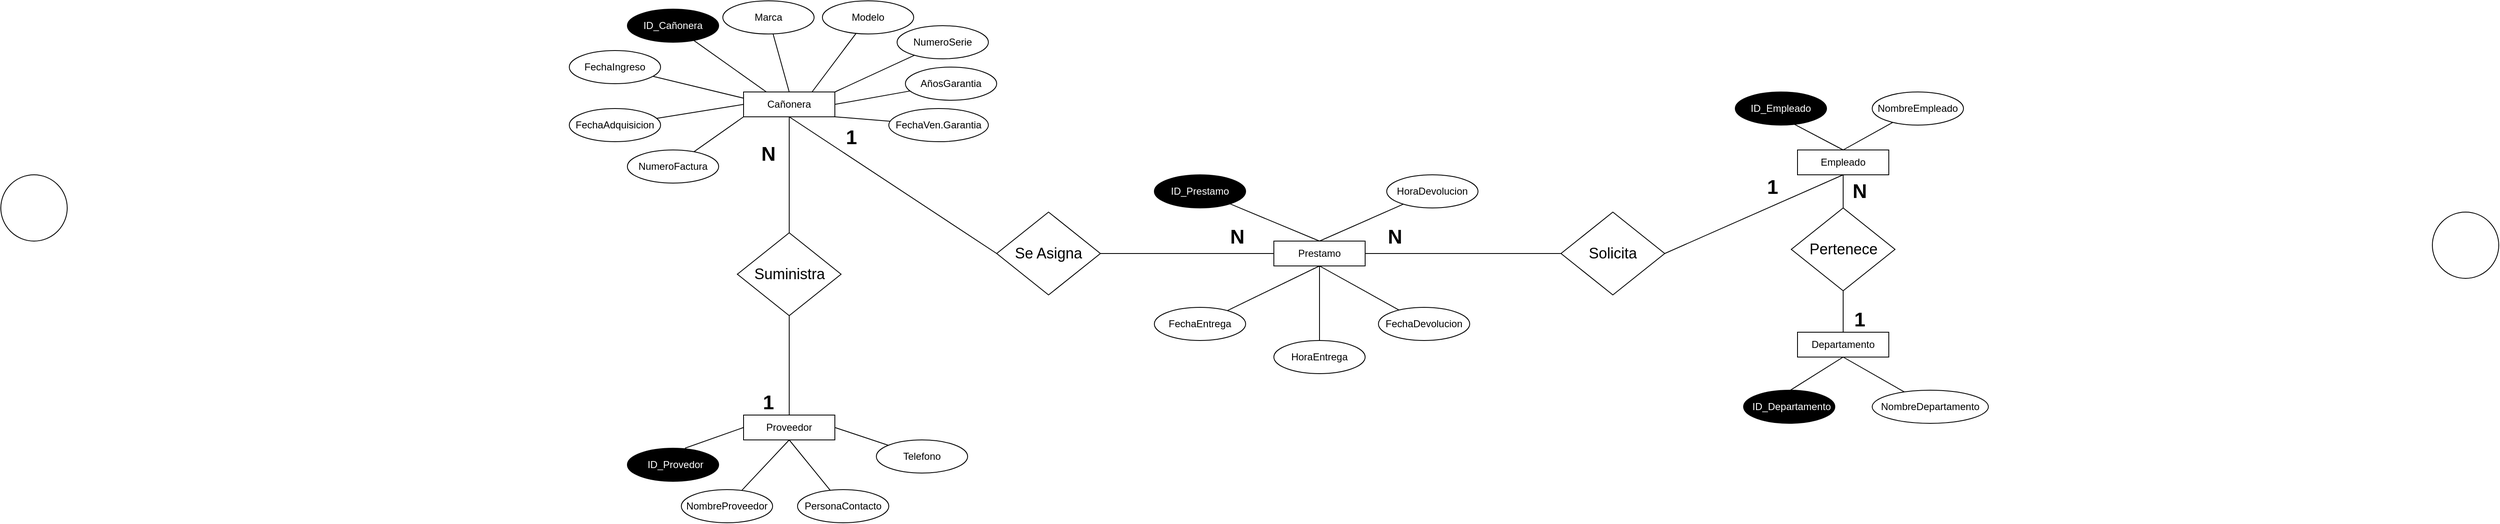 <mxfile version="27.1.6">
  <diagram name="Page-1" id="thIx2Bidanj1URyvq0U2">
    <mxGraphModel dx="3291" dy="1779" grid="1" gridSize="10" guides="1" tooltips="1" connect="1" arrows="1" fold="1" page="1" pageScale="1" pageWidth="1169" pageHeight="827" math="0" shadow="0">
      <root>
        <mxCell id="0" />
        <mxCell id="1" parent="0" />
        <mxCell id="W1DeukIEpkoUZqYTL6wW-74" style="rounded=0;orthogonalLoop=1;jettySize=auto;html=1;entryX=0.5;entryY=0;entryDx=0;entryDy=0;startArrow=none;endArrow=none;" edge="1" parent="1" source="W1DeukIEpkoUZqYTL6wW-1" target="W1DeukIEpkoUZqYTL6wW-73">
          <mxGeometry relative="1" as="geometry" />
        </mxCell>
        <mxCell id="W1DeukIEpkoUZqYTL6wW-105" style="rounded=0;orthogonalLoop=1;jettySize=auto;html=1;entryX=0;entryY=0.5;entryDx=0;entryDy=0;startArrow=none;endArrow=none;" edge="1" parent="1" target="W1DeukIEpkoUZqYTL6wW-94">
          <mxGeometry relative="1" as="geometry">
            <mxPoint x="170" y="20" as="sourcePoint" />
          </mxGeometry>
        </mxCell>
        <mxCell id="W1DeukIEpkoUZqYTL6wW-1" value="Cañonera" style="rounded=0;whiteSpace=wrap;html=1;" vertex="1" parent="1">
          <mxGeometry x="115" y="-10" width="110" height="30" as="geometry" />
        </mxCell>
        <mxCell id="W1DeukIEpkoUZqYTL6wW-104" style="rounded=0;orthogonalLoop=1;jettySize=auto;html=1;entryX=0;entryY=0.5;entryDx=0;entryDy=0;startArrow=none;endArrow=none;" edge="1" parent="1" source="W1DeukIEpkoUZqYTL6wW-4" target="W1DeukIEpkoUZqYTL6wW-95">
          <mxGeometry relative="1" as="geometry" />
        </mxCell>
        <mxCell id="W1DeukIEpkoUZqYTL6wW-4" value="Prestamo" style="rounded=0;whiteSpace=wrap;html=1;" vertex="1" parent="1">
          <mxGeometry x="754" y="170" width="110" height="30" as="geometry" />
        </mxCell>
        <mxCell id="W1DeukIEpkoUZqYTL6wW-92" style="rounded=0;orthogonalLoop=1;jettySize=auto;html=1;entryX=0.5;entryY=0;entryDx=0;entryDy=0;startArrow=none;endArrow=none;" edge="1" parent="1" source="W1DeukIEpkoUZqYTL6wW-7" target="W1DeukIEpkoUZqYTL6wW-91">
          <mxGeometry relative="1" as="geometry" />
        </mxCell>
        <mxCell id="W1DeukIEpkoUZqYTL6wW-103" style="rounded=0;orthogonalLoop=1;jettySize=auto;html=1;entryX=1;entryY=0.5;entryDx=0;entryDy=0;startArrow=none;endArrow=none;exitX=0.5;exitY=1;exitDx=0;exitDy=0;" edge="1" parent="1" source="W1DeukIEpkoUZqYTL6wW-7" target="W1DeukIEpkoUZqYTL6wW-95">
          <mxGeometry relative="1" as="geometry" />
        </mxCell>
        <mxCell id="W1DeukIEpkoUZqYTL6wW-7" value="Empleado" style="rounded=0;whiteSpace=wrap;html=1;" vertex="1" parent="1">
          <mxGeometry x="1385" y="60" width="110" height="30" as="geometry" />
        </mxCell>
        <mxCell id="W1DeukIEpkoUZqYTL6wW-75" style="rounded=0;orthogonalLoop=1;jettySize=auto;html=1;entryX=0.5;entryY=0;entryDx=0;entryDy=0;startArrow=none;endArrow=none;" edge="1" parent="1" source="W1DeukIEpkoUZqYTL6wW-8" target="W1DeukIEpkoUZqYTL6wW-73">
          <mxGeometry relative="1" as="geometry" />
        </mxCell>
        <mxCell id="W1DeukIEpkoUZqYTL6wW-8" value="Proveedor" style="rounded=0;whiteSpace=wrap;html=1;" vertex="1" parent="1">
          <mxGeometry x="115" y="380" width="110" height="30" as="geometry" />
        </mxCell>
        <mxCell id="W1DeukIEpkoUZqYTL6wW-93" style="rounded=0;orthogonalLoop=1;jettySize=auto;html=1;entryX=0.5;entryY=0;entryDx=0;entryDy=0;startArrow=none;endArrow=none;" edge="1" parent="1" source="W1DeukIEpkoUZqYTL6wW-9" target="W1DeukIEpkoUZqYTL6wW-91">
          <mxGeometry relative="1" as="geometry" />
        </mxCell>
        <mxCell id="W1DeukIEpkoUZqYTL6wW-9" value="Departamento" style="rounded=0;whiteSpace=wrap;html=1;" vertex="1" parent="1">
          <mxGeometry x="1385" y="280" width="110" height="30" as="geometry" />
        </mxCell>
        <mxCell id="W1DeukIEpkoUZqYTL6wW-60" style="rounded=0;orthogonalLoop=1;jettySize=auto;html=1;entryX=0.25;entryY=0;entryDx=0;entryDy=0;startArrow=none;endArrow=none;" edge="1" parent="1" source="W1DeukIEpkoUZqYTL6wW-13" target="W1DeukIEpkoUZqYTL6wW-1">
          <mxGeometry relative="1" as="geometry" />
        </mxCell>
        <mxCell id="W1DeukIEpkoUZqYTL6wW-13" value="" style="ellipse;whiteSpace=wrap;html=1;fillColor=#000000;" vertex="1" parent="1">
          <mxGeometry x="-25" y="-110" width="110" height="40" as="geometry" />
        </mxCell>
        <mxCell id="W1DeukIEpkoUZqYTL6wW-64" style="rounded=0;orthogonalLoop=1;jettySize=auto;html=1;entryX=0.75;entryY=0;entryDx=0;entryDy=0;startArrow=none;endArrow=none;" edge="1" parent="1" source="W1DeukIEpkoUZqYTL6wW-15" target="W1DeukIEpkoUZqYTL6wW-1">
          <mxGeometry relative="1" as="geometry" />
        </mxCell>
        <mxCell id="W1DeukIEpkoUZqYTL6wW-15" value="Modelo" style="ellipse;whiteSpace=wrap;html=1;" vertex="1" parent="1">
          <mxGeometry x="210" y="-120" width="110" height="40" as="geometry" />
        </mxCell>
        <mxCell id="W1DeukIEpkoUZqYTL6wW-68" style="rounded=0;orthogonalLoop=1;jettySize=auto;html=1;entryX=0;entryY=0.25;entryDx=0;entryDy=0;startArrow=none;endArrow=none;" edge="1" parent="1" source="W1DeukIEpkoUZqYTL6wW-16" target="W1DeukIEpkoUZqYTL6wW-1">
          <mxGeometry relative="1" as="geometry" />
        </mxCell>
        <mxCell id="W1DeukIEpkoUZqYTL6wW-16" value="FechaIngreso" style="ellipse;whiteSpace=wrap;html=1;" vertex="1" parent="1">
          <mxGeometry x="-95" y="-60" width="110" height="40" as="geometry" />
        </mxCell>
        <mxCell id="W1DeukIEpkoUZqYTL6wW-63" style="rounded=0;orthogonalLoop=1;jettySize=auto;html=1;entryX=0.5;entryY=0;entryDx=0;entryDy=0;startArrow=none;endArrow=none;" edge="1" parent="1" source="W1DeukIEpkoUZqYTL6wW-17" target="W1DeukIEpkoUZqYTL6wW-1">
          <mxGeometry relative="1" as="geometry" />
        </mxCell>
        <mxCell id="W1DeukIEpkoUZqYTL6wW-17" value="Marca" style="ellipse;whiteSpace=wrap;html=1;" vertex="1" parent="1">
          <mxGeometry x="90" y="-120" width="110" height="40" as="geometry" />
        </mxCell>
        <mxCell id="W1DeukIEpkoUZqYTL6wW-65" style="rounded=0;orthogonalLoop=1;jettySize=auto;html=1;entryX=1;entryY=0;entryDx=0;entryDy=0;startArrow=none;endArrow=none;" edge="1" parent="1" source="W1DeukIEpkoUZqYTL6wW-18" target="W1DeukIEpkoUZqYTL6wW-1">
          <mxGeometry relative="1" as="geometry" />
        </mxCell>
        <mxCell id="W1DeukIEpkoUZqYTL6wW-18" value="NumeroSerie" style="ellipse;whiteSpace=wrap;html=1;" vertex="1" parent="1">
          <mxGeometry x="300" y="-90" width="110" height="40" as="geometry" />
        </mxCell>
        <mxCell id="W1DeukIEpkoUZqYTL6wW-69" style="rounded=0;orthogonalLoop=1;jettySize=auto;html=1;startArrow=none;endArrow=none;entryX=0;entryY=0.5;entryDx=0;entryDy=0;" edge="1" parent="1" source="W1DeukIEpkoUZqYTL6wW-19" target="W1DeukIEpkoUZqYTL6wW-1">
          <mxGeometry relative="1" as="geometry">
            <mxPoint x="120" as="targetPoint" />
          </mxGeometry>
        </mxCell>
        <mxCell id="W1DeukIEpkoUZqYTL6wW-19" value="FechaAdquisicion" style="ellipse;whiteSpace=wrap;html=1;" vertex="1" parent="1">
          <mxGeometry x="-95" y="10" width="110" height="40" as="geometry" />
        </mxCell>
        <mxCell id="W1DeukIEpkoUZqYTL6wW-66" style="rounded=0;orthogonalLoop=1;jettySize=auto;html=1;entryX=1;entryY=0.5;entryDx=0;entryDy=0;startArrow=none;endArrow=none;" edge="1" parent="1" source="W1DeukIEpkoUZqYTL6wW-20" target="W1DeukIEpkoUZqYTL6wW-1">
          <mxGeometry relative="1" as="geometry" />
        </mxCell>
        <mxCell id="W1DeukIEpkoUZqYTL6wW-20" value="AñosGarantia" style="ellipse;whiteSpace=wrap;html=1;" vertex="1" parent="1">
          <mxGeometry x="310" y="-40" width="110" height="40" as="geometry" />
        </mxCell>
        <mxCell id="W1DeukIEpkoUZqYTL6wW-70" style="rounded=0;orthogonalLoop=1;jettySize=auto;html=1;startArrow=none;endArrow=none;entryX=0;entryY=1;entryDx=0;entryDy=0;" edge="1" parent="1" source="W1DeukIEpkoUZqYTL6wW-21" target="W1DeukIEpkoUZqYTL6wW-1">
          <mxGeometry relative="1" as="geometry">
            <mxPoint x="120" y="30" as="targetPoint" />
          </mxGeometry>
        </mxCell>
        <mxCell id="W1DeukIEpkoUZqYTL6wW-21" value="NumeroFactura" style="ellipse;whiteSpace=wrap;html=1;" vertex="1" parent="1">
          <mxGeometry x="-25" y="60" width="110" height="40" as="geometry" />
        </mxCell>
        <mxCell id="W1DeukIEpkoUZqYTL6wW-22" value="FechaVen.Garantia" style="ellipse;whiteSpace=wrap;html=1;" vertex="1" parent="1">
          <mxGeometry x="290" y="10" width="120" height="40" as="geometry" />
        </mxCell>
        <mxCell id="W1DeukIEpkoUZqYTL6wW-101" style="rounded=0;orthogonalLoop=1;jettySize=auto;html=1;startArrow=none;endArrow=none;" edge="1" parent="1" source="W1DeukIEpkoUZqYTL6wW-23" target="W1DeukIEpkoUZqYTL6wW-4">
          <mxGeometry relative="1" as="geometry">
            <mxPoint x="809" y="210" as="targetPoint" />
          </mxGeometry>
        </mxCell>
        <mxCell id="W1DeukIEpkoUZqYTL6wW-23" value="HoraEntrega" style="ellipse;whiteSpace=wrap;html=1;" vertex="1" parent="1">
          <mxGeometry x="754" y="290" width="110" height="40" as="geometry" />
        </mxCell>
        <mxCell id="W1DeukIEpkoUZqYTL6wW-87" style="rounded=0;orthogonalLoop=1;jettySize=auto;html=1;entryX=0.5;entryY=0;entryDx=0;entryDy=0;startArrow=none;endArrow=none;" edge="1" parent="1" target="W1DeukIEpkoUZqYTL6wW-7">
          <mxGeometry relative="1" as="geometry">
            <mxPoint x="1376.317" y="26.441" as="sourcePoint" />
          </mxGeometry>
        </mxCell>
        <mxCell id="W1DeukIEpkoUZqYTL6wW-25" value="NombreEmpleado" style="ellipse;whiteSpace=wrap;html=1;" vertex="1" parent="1">
          <mxGeometry x="1475" y="-10" width="110" height="40" as="geometry" />
        </mxCell>
        <mxCell id="W1DeukIEpkoUZqYTL6wW-90" style="rounded=0;orthogonalLoop=1;jettySize=auto;html=1;startArrow=none;endArrow=none;entryX=0.5;entryY=1;entryDx=0;entryDy=0;" edge="1" parent="1" source="W1DeukIEpkoUZqYTL6wW-28" target="W1DeukIEpkoUZqYTL6wW-9">
          <mxGeometry relative="1" as="geometry">
            <mxPoint x="1435" y="310" as="targetPoint" />
          </mxGeometry>
        </mxCell>
        <mxCell id="W1DeukIEpkoUZqYTL6wW-28" value="NombreDepartamento" style="ellipse;whiteSpace=wrap;html=1;" vertex="1" parent="1">
          <mxGeometry x="1475" y="350" width="140" height="40" as="geometry" />
        </mxCell>
        <mxCell id="W1DeukIEpkoUZqYTL6wW-80" style="rounded=0;orthogonalLoop=1;jettySize=auto;html=1;entryX=0.5;entryY=1;entryDx=0;entryDy=0;startArrow=none;endArrow=none;" edge="1" parent="1" source="W1DeukIEpkoUZqYTL6wW-30" target="W1DeukIEpkoUZqYTL6wW-8">
          <mxGeometry relative="1" as="geometry" />
        </mxCell>
        <mxCell id="W1DeukIEpkoUZqYTL6wW-30" value="NombreProveedor" style="ellipse;whiteSpace=wrap;html=1;" vertex="1" parent="1">
          <mxGeometry x="40" y="470" width="110" height="40" as="geometry" />
        </mxCell>
        <mxCell id="W1DeukIEpkoUZqYTL6wW-84" style="rounded=0;orthogonalLoop=1;jettySize=auto;html=1;startArrow=none;endArrow=none;entryX=1;entryY=0.5;entryDx=0;entryDy=0;" edge="1" parent="1" source="W1DeukIEpkoUZqYTL6wW-31" target="W1DeukIEpkoUZqYTL6wW-8">
          <mxGeometry relative="1" as="geometry">
            <mxPoint x="220" y="395" as="targetPoint" />
          </mxGeometry>
        </mxCell>
        <mxCell id="W1DeukIEpkoUZqYTL6wW-31" value="Telefono" style="ellipse;whiteSpace=wrap;html=1;" vertex="1" parent="1">
          <mxGeometry x="275" y="410" width="110" height="40" as="geometry" />
        </mxCell>
        <mxCell id="W1DeukIEpkoUZqYTL6wW-81" style="rounded=0;orthogonalLoop=1;jettySize=auto;html=1;entryX=0.5;entryY=1;entryDx=0;entryDy=0;startArrow=none;endArrow=none;" edge="1" parent="1" source="W1DeukIEpkoUZqYTL6wW-32" target="W1DeukIEpkoUZqYTL6wW-8">
          <mxGeometry relative="1" as="geometry" />
        </mxCell>
        <mxCell id="W1DeukIEpkoUZqYTL6wW-32" value="PersonaContacto" style="ellipse;whiteSpace=wrap;html=1;" vertex="1" parent="1">
          <mxGeometry x="180" y="470" width="110" height="40" as="geometry" />
        </mxCell>
        <mxCell id="W1DeukIEpkoUZqYTL6wW-102" style="rounded=0;orthogonalLoop=1;jettySize=auto;html=1;entryX=0.5;entryY=1;entryDx=0;entryDy=0;startArrow=none;endArrow=none;" edge="1" parent="1" source="W1DeukIEpkoUZqYTL6wW-33" target="W1DeukIEpkoUZqYTL6wW-4">
          <mxGeometry relative="1" as="geometry" />
        </mxCell>
        <mxCell id="W1DeukIEpkoUZqYTL6wW-33" value="FechaDevolucion" style="ellipse;whiteSpace=wrap;html=1;" vertex="1" parent="1">
          <mxGeometry x="880" y="250" width="110" height="40" as="geometry" />
        </mxCell>
        <mxCell id="W1DeukIEpkoUZqYTL6wW-96" style="rounded=0;orthogonalLoop=1;jettySize=auto;html=1;entryX=0.5;entryY=0;entryDx=0;entryDy=0;startArrow=none;endArrow=none;" edge="1" parent="1" source="W1DeukIEpkoUZqYTL6wW-34" target="W1DeukIEpkoUZqYTL6wW-4">
          <mxGeometry relative="1" as="geometry" />
        </mxCell>
        <mxCell id="W1DeukIEpkoUZqYTL6wW-34" value="" style="ellipse;whiteSpace=wrap;html=1;fillColor=#000000;" vertex="1" parent="1">
          <mxGeometry x="610" y="90" width="110" height="40" as="geometry" />
        </mxCell>
        <mxCell id="W1DeukIEpkoUZqYTL6wW-98" style="rounded=0;orthogonalLoop=1;jettySize=auto;html=1;entryX=0.5;entryY=1;entryDx=0;entryDy=0;startArrow=none;endArrow=none;" edge="1" parent="1" source="W1DeukIEpkoUZqYTL6wW-35" target="W1DeukIEpkoUZqYTL6wW-4">
          <mxGeometry relative="1" as="geometry" />
        </mxCell>
        <mxCell id="W1DeukIEpkoUZqYTL6wW-35" value="FechaEntrega" style="ellipse;whiteSpace=wrap;html=1;" vertex="1" parent="1">
          <mxGeometry x="610" y="250" width="110" height="40" as="geometry" />
        </mxCell>
        <mxCell id="W1DeukIEpkoUZqYTL6wW-97" style="rounded=0;orthogonalLoop=1;jettySize=auto;html=1;entryX=0.5;entryY=0;entryDx=0;entryDy=0;startArrow=none;endArrow=none;" edge="1" parent="1" source="W1DeukIEpkoUZqYTL6wW-36" target="W1DeukIEpkoUZqYTL6wW-4">
          <mxGeometry relative="1" as="geometry" />
        </mxCell>
        <mxCell id="W1DeukIEpkoUZqYTL6wW-36" value="HoraDevolucion" style="ellipse;whiteSpace=wrap;html=1;" vertex="1" parent="1">
          <mxGeometry x="890" y="90" width="110" height="40" as="geometry" />
        </mxCell>
        <mxCell id="W1DeukIEpkoUZqYTL6wW-67" style="rounded=0;orthogonalLoop=1;jettySize=auto;html=1;startArrow=none;endArrow=none;entryX=1;entryY=1;entryDx=0;entryDy=0;" edge="1" parent="1" source="W1DeukIEpkoUZqYTL6wW-22" target="W1DeukIEpkoUZqYTL6wW-1">
          <mxGeometry relative="1" as="geometry">
            <mxPoint x="230" y="30" as="targetPoint" />
          </mxGeometry>
        </mxCell>
        <mxCell id="W1DeukIEpkoUZqYTL6wW-73" value="&lt;font style=&quot;font-size: 18px;&quot;&gt;Suministra&lt;/font&gt;" style="rhombus;whiteSpace=wrap;html=1;" vertex="1" parent="1">
          <mxGeometry x="107.5" y="160" width="125" height="100" as="geometry" />
        </mxCell>
        <mxCell id="W1DeukIEpkoUZqYTL6wW-79" style="rounded=0;orthogonalLoop=1;jettySize=auto;html=1;entryX=0;entryY=0.5;entryDx=0;entryDy=0;startArrow=none;endArrow=none;" edge="1" parent="1" target="W1DeukIEpkoUZqYTL6wW-8">
          <mxGeometry relative="1" as="geometry">
            <mxPoint x="44.364" y="420.032" as="sourcePoint" />
          </mxGeometry>
        </mxCell>
        <mxCell id="W1DeukIEpkoUZqYTL6wW-88" style="rounded=0;orthogonalLoop=1;jettySize=auto;html=1;entryX=0.5;entryY=0;entryDx=0;entryDy=0;startArrow=none;endArrow=none;" edge="1" parent="1" source="W1DeukIEpkoUZqYTL6wW-25" target="W1DeukIEpkoUZqYTL6wW-7">
          <mxGeometry relative="1" as="geometry" />
        </mxCell>
        <mxCell id="W1DeukIEpkoUZqYTL6wW-89" style="rounded=0;orthogonalLoop=1;jettySize=auto;html=1;entryX=0.5;entryY=1;entryDx=0;entryDy=0;startArrow=none;endArrow=none;" edge="1" parent="1" target="W1DeukIEpkoUZqYTL6wW-9">
          <mxGeometry relative="1" as="geometry">
            <mxPoint x="1372.251" y="352.628" as="sourcePoint" />
          </mxGeometry>
        </mxCell>
        <mxCell id="W1DeukIEpkoUZqYTL6wW-91" value="&lt;font style=&quot;font-size: 18px;&quot;&gt;Pertenece&lt;/font&gt;" style="rhombus;whiteSpace=wrap;html=1;" vertex="1" parent="1">
          <mxGeometry x="1377.5" y="130" width="125" height="100" as="geometry" />
        </mxCell>
        <mxCell id="W1DeukIEpkoUZqYTL6wW-106" style="rounded=0;orthogonalLoop=1;jettySize=auto;html=1;entryX=0;entryY=0.5;entryDx=0;entryDy=0;startArrow=none;endArrow=none;" edge="1" parent="1" source="W1DeukIEpkoUZqYTL6wW-94" target="W1DeukIEpkoUZqYTL6wW-4">
          <mxGeometry relative="1" as="geometry" />
        </mxCell>
        <mxCell id="W1DeukIEpkoUZqYTL6wW-94" value="&lt;font style=&quot;font-size: 18px;&quot;&gt;Se Asigna&lt;/font&gt;" style="rhombus;whiteSpace=wrap;html=1;" vertex="1" parent="1">
          <mxGeometry x="420" y="135" width="125" height="100" as="geometry" />
        </mxCell>
        <mxCell id="W1DeukIEpkoUZqYTL6wW-95" value="&lt;font style=&quot;font-size: 18px;&quot;&gt;Solicita&lt;/font&gt;" style="rhombus;whiteSpace=wrap;html=1;" vertex="1" parent="1">
          <mxGeometry x="1100" y="135" width="125" height="100" as="geometry" />
        </mxCell>
        <mxCell id="W1DeukIEpkoUZqYTL6wW-108" value="&lt;font style=&quot;font-size: 24px;&quot;&gt;&lt;b style=&quot;&quot;&gt;1&lt;/b&gt;&lt;/font&gt;" style="text;html=1;align=center;verticalAlign=middle;whiteSpace=wrap;rounded=0;" vertex="1" parent="1">
          <mxGeometry x="115" y="350" width="60" height="30" as="geometry" />
        </mxCell>
        <mxCell id="W1DeukIEpkoUZqYTL6wW-109" value="&lt;font style=&quot;font-size: 24px;&quot;&gt;&lt;b style=&quot;&quot;&gt;N&lt;/b&gt;&lt;/font&gt;" style="text;html=1;align=center;verticalAlign=middle;whiteSpace=wrap;rounded=0;" vertex="1" parent="1">
          <mxGeometry x="115" y="50" width="60" height="30" as="geometry" />
        </mxCell>
        <mxCell id="W1DeukIEpkoUZqYTL6wW-110" style="edgeStyle=none;rounded=0;orthogonalLoop=1;jettySize=auto;html=1;exitX=1;exitY=0.75;exitDx=0;exitDy=0;" edge="1" parent="1" source="W1DeukIEpkoUZqYTL6wW-109" target="W1DeukIEpkoUZqYTL6wW-109">
          <mxGeometry relative="1" as="geometry" />
        </mxCell>
        <mxCell id="W1DeukIEpkoUZqYTL6wW-111" value="&lt;font style=&quot;font-size: 24px;&quot;&gt;&lt;b style=&quot;&quot;&gt;1&lt;/b&gt;&lt;/font&gt;" style="text;html=1;align=center;verticalAlign=middle;whiteSpace=wrap;rounded=0;" vertex="1" parent="1">
          <mxGeometry x="1430" y="250" width="60" height="30" as="geometry" />
        </mxCell>
        <mxCell id="W1DeukIEpkoUZqYTL6wW-112" value="&lt;font style=&quot;font-size: 24px;&quot;&gt;&lt;b style=&quot;&quot;&gt;N&lt;/b&gt;&lt;/font&gt;" style="text;html=1;align=center;verticalAlign=middle;whiteSpace=wrap;rounded=0;" vertex="1" parent="1">
          <mxGeometry x="1430" y="95" width="60" height="30" as="geometry" />
        </mxCell>
        <mxCell id="W1DeukIEpkoUZqYTL6wW-113" value="&lt;font style=&quot;font-size: 24px;&quot;&gt;&lt;b style=&quot;&quot;&gt;N&lt;/b&gt;&lt;/font&gt;" style="text;html=1;align=center;verticalAlign=middle;whiteSpace=wrap;rounded=0;" vertex="1" parent="1">
          <mxGeometry x="870" y="150" width="60" height="30" as="geometry" />
        </mxCell>
        <mxCell id="W1DeukIEpkoUZqYTL6wW-114" value="&lt;font style=&quot;font-size: 24px;&quot;&gt;&lt;b style=&quot;&quot;&gt;1&lt;/b&gt;&lt;/font&gt;" style="text;html=1;align=center;verticalAlign=middle;whiteSpace=wrap;rounded=0;" vertex="1" parent="1">
          <mxGeometry x="1325" y="90" width="60" height="30" as="geometry" />
        </mxCell>
        <mxCell id="W1DeukIEpkoUZqYTL6wW-115" value="&lt;font style=&quot;font-size: 24px;&quot;&gt;&lt;b style=&quot;&quot;&gt;N&lt;/b&gt;&lt;/font&gt;" style="text;html=1;align=center;verticalAlign=middle;whiteSpace=wrap;rounded=0;" vertex="1" parent="1">
          <mxGeometry x="680" y="150" width="60" height="30" as="geometry" />
        </mxCell>
        <mxCell id="W1DeukIEpkoUZqYTL6wW-116" value="&lt;font style=&quot;font-size: 24px;&quot;&gt;&lt;b style=&quot;&quot;&gt;1&lt;/b&gt;&lt;/font&gt;" style="text;html=1;align=center;verticalAlign=middle;whiteSpace=wrap;rounded=0;" vertex="1" parent="1">
          <mxGeometry x="215" y="30" width="60" height="30" as="geometry" />
        </mxCell>
        <mxCell id="W1DeukIEpkoUZqYTL6wW-117" value="" style="ellipse;whiteSpace=wrap;html=1;aspect=fixed;" vertex="1" parent="1">
          <mxGeometry x="-780" y="90" width="80" height="80" as="geometry" />
        </mxCell>
        <mxCell id="W1DeukIEpkoUZqYTL6wW-118" value="" style="ellipse;whiteSpace=wrap;html=1;aspect=fixed;" vertex="1" parent="1">
          <mxGeometry x="2150" y="135" width="80" height="80" as="geometry" />
        </mxCell>
        <mxCell id="W1DeukIEpkoUZqYTL6wW-119" value="&lt;font style=&quot;color: rgb(255, 255, 255);&quot;&gt;ID_Cañonera&lt;/font&gt;" style="text;html=1;align=center;verticalAlign=middle;whiteSpace=wrap;rounded=0;" vertex="1" parent="1">
          <mxGeometry y="-105" width="60" height="30" as="geometry" />
        </mxCell>
        <mxCell id="W1DeukIEpkoUZqYTL6wW-120" value="&lt;font style=&quot;color: rgb(255, 255, 255);&quot;&gt;ID_Prestamo&lt;/font&gt;" style="text;html=1;align=center;verticalAlign=middle;whiteSpace=wrap;rounded=0;" vertex="1" parent="1">
          <mxGeometry x="635" y="95" width="60" height="30" as="geometry" />
        </mxCell>
        <mxCell id="W1DeukIEpkoUZqYTL6wW-123" value="" style="ellipse;whiteSpace=wrap;html=1;fillColor=#000000;" vertex="1" parent="1">
          <mxGeometry x="1310" y="-10" width="110" height="40" as="geometry" />
        </mxCell>
        <mxCell id="W1DeukIEpkoUZqYTL6wW-124" value="&lt;font style=&quot;color: rgb(255, 255, 255);&quot;&gt;ID_Empleado&lt;/font&gt;" style="text;html=1;align=center;verticalAlign=middle;whiteSpace=wrap;rounded=0;" vertex="1" parent="1">
          <mxGeometry x="1335" y="-5" width="60" height="30" as="geometry" />
        </mxCell>
        <mxCell id="W1DeukIEpkoUZqYTL6wW-129" value="" style="ellipse;whiteSpace=wrap;html=1;fillColor=#000000;" vertex="1" parent="1">
          <mxGeometry x="1320" y="350" width="110" height="40" as="geometry" />
        </mxCell>
        <mxCell id="W1DeukIEpkoUZqYTL6wW-130" value="&lt;font style=&quot;color: rgb(255, 255, 255);&quot;&gt;ID_Departamento&lt;/font&gt;" style="text;html=1;align=center;verticalAlign=middle;whiteSpace=wrap;rounded=0;" vertex="1" parent="1">
          <mxGeometry x="1347.5" y="355" width="60" height="30" as="geometry" />
        </mxCell>
        <mxCell id="W1DeukIEpkoUZqYTL6wW-131" value="" style="ellipse;whiteSpace=wrap;html=1;fillColor=#000000;" vertex="1" parent="1">
          <mxGeometry x="-25" y="420" width="110" height="40" as="geometry" />
        </mxCell>
        <mxCell id="W1DeukIEpkoUZqYTL6wW-132" value="&lt;font style=&quot;color: rgb(255, 255, 255);&quot;&gt;ID_Provedor&lt;/font&gt;" style="text;html=1;align=center;verticalAlign=middle;whiteSpace=wrap;rounded=0;" vertex="1" parent="1">
          <mxGeometry x="2.5" y="425" width="60" height="30" as="geometry" />
        </mxCell>
      </root>
    </mxGraphModel>
  </diagram>
</mxfile>
